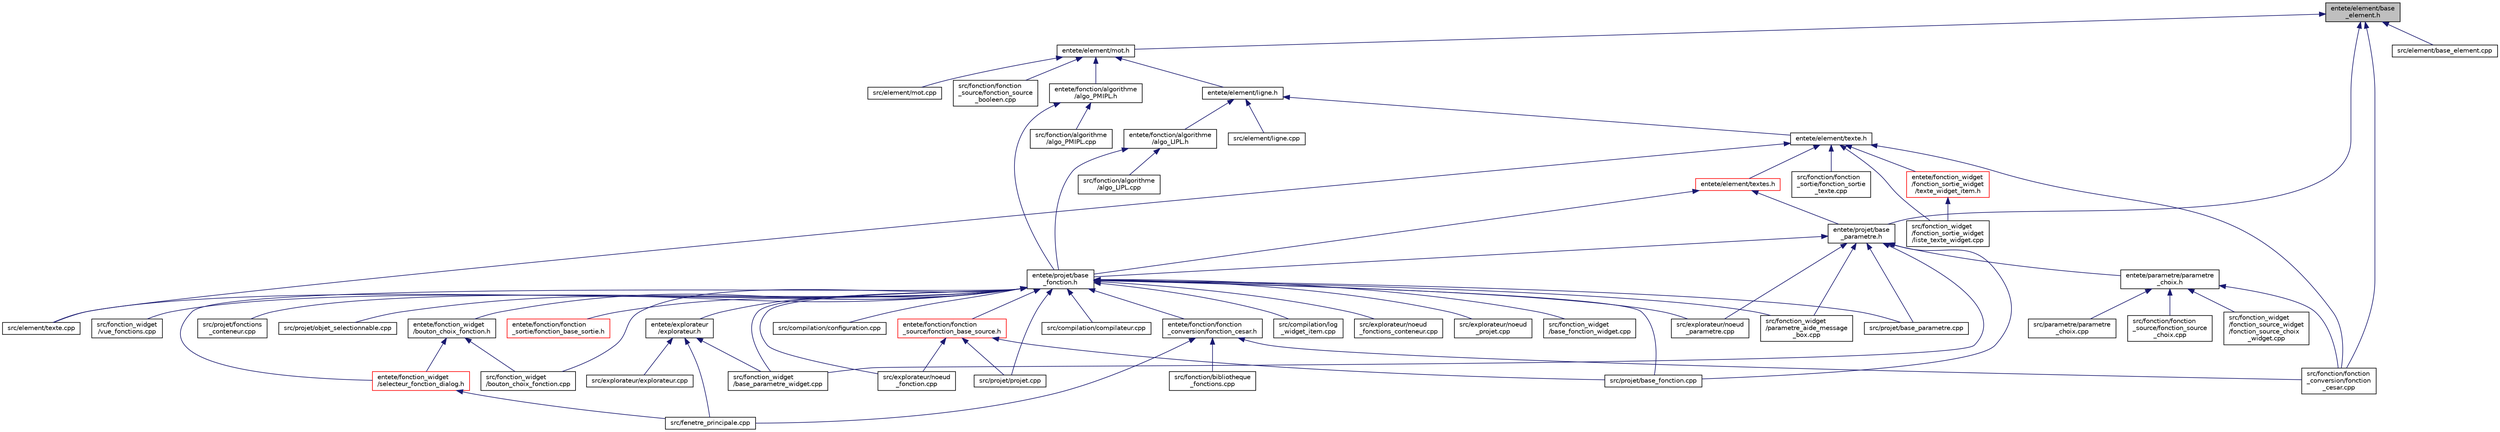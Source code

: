 digraph "entete/element/base_element.h"
{
  edge [fontname="Helvetica",fontsize="10",labelfontname="Helvetica",labelfontsize="10"];
  node [fontname="Helvetica",fontsize="10",shape=record];
  Node3 [label="entete/element/base\l_element.h",height=0.2,width=0.4,color="black", fillcolor="grey75", style="filled", fontcolor="black"];
  Node3 -> Node4 [dir="back",color="midnightblue",fontsize="10",style="solid",fontname="Helvetica"];
  Node4 [label="entete/element/mot.h",height=0.2,width=0.4,color="black", fillcolor="white", style="filled",URL="$mot_8h.html"];
  Node4 -> Node5 [dir="back",color="midnightblue",fontsize="10",style="solid",fontname="Helvetica"];
  Node5 [label="entete/element/ligne.h",height=0.2,width=0.4,color="black", fillcolor="white", style="filled",URL="$ligne_8h.html"];
  Node5 -> Node6 [dir="back",color="midnightblue",fontsize="10",style="solid",fontname="Helvetica"];
  Node6 [label="entete/element/texte.h",height=0.2,width=0.4,color="black", fillcolor="white", style="filled",URL="$texte_8h.html"];
  Node6 -> Node7 [dir="back",color="midnightblue",fontsize="10",style="solid",fontname="Helvetica"];
  Node7 [label="entete/element/textes.h",height=0.2,width=0.4,color="red", fillcolor="white", style="filled",URL="$textes_8h.html"];
  Node7 -> Node38 [dir="back",color="midnightblue",fontsize="10",style="solid",fontname="Helvetica"];
  Node38 [label="entete/projet/base\l_fonction.h",height=0.2,width=0.4,color="black", fillcolor="white", style="filled",URL="$base__fonction_8h.html",tooltip="Déclaration de la classe base_fonction. "];
  Node38 -> Node10 [dir="back",color="midnightblue",fontsize="10",style="solid",fontname="Helvetica"];
  Node10 [label="entete/explorateur\l/explorateur.h",height=0.2,width=0.4,color="black", fillcolor="white", style="filled",URL="$explorateur_8h.html"];
  Node10 -> Node11 [dir="back",color="midnightblue",fontsize="10",style="solid",fontname="Helvetica"];
  Node11 [label="src/explorateur/explorateur.cpp",height=0.2,width=0.4,color="black", fillcolor="white", style="filled",URL="$explorateur_8cpp.html"];
  Node10 -> Node12 [dir="back",color="midnightblue",fontsize="10",style="solid",fontname="Helvetica"];
  Node12 [label="src/fenetre_principale.cpp",height=0.2,width=0.4,color="black", fillcolor="white", style="filled",URL="$fenetre__principale_8cpp.html",tooltip="Implémentation de la classe fenetre_principale. "];
  Node10 -> Node13 [dir="back",color="midnightblue",fontsize="10",style="solid",fontname="Helvetica"];
  Node13 [label="src/fonction_widget\l/base_parametre_widget.cpp",height=0.2,width=0.4,color="black", fillcolor="white", style="filled",URL="$base__parametre__widget_8cpp.html"];
  Node38 -> Node39 [dir="back",color="midnightblue",fontsize="10",style="solid",fontname="Helvetica"];
  Node39 [label="entete/fonction/fonction\l_conversion/fonction_cesar.h",height=0.2,width=0.4,color="black", fillcolor="white", style="filled",URL="$fonction__cesar_8h.html"];
  Node39 -> Node12 [dir="back",color="midnightblue",fontsize="10",style="solid",fontname="Helvetica"];
  Node39 -> Node40 [dir="back",color="midnightblue",fontsize="10",style="solid",fontname="Helvetica"];
  Node40 [label="src/fonction/bibliotheque\l_fonctions.cpp",height=0.2,width=0.4,color="black", fillcolor="white", style="filled",URL="$bibliotheque__fonctions_8cpp.html"];
  Node39 -> Node19 [dir="back",color="midnightblue",fontsize="10",style="solid",fontname="Helvetica"];
  Node19 [label="src/fonction/fonction\l_conversion/fonction\l_cesar.cpp",height=0.2,width=0.4,color="black", fillcolor="white", style="filled",URL="$fonction__cesar_8cpp.html"];
  Node38 -> Node41 [dir="back",color="midnightblue",fontsize="10",style="solid",fontname="Helvetica"];
  Node41 [label="entete/fonction/fonction\l_sortie/fonction_base_sortie.h",height=0.2,width=0.4,color="red", fillcolor="white", style="filled",URL="$fonction__base__sortie_8h.html"];
  Node38 -> Node44 [dir="back",color="midnightblue",fontsize="10",style="solid",fontname="Helvetica"];
  Node44 [label="entete/fonction/fonction\l_source/fonction_base_source.h",height=0.2,width=0.4,color="red", fillcolor="white", style="filled",URL="$fonction__base__source_8h.html"];
  Node44 -> Node16 [dir="back",color="midnightblue",fontsize="10",style="solid",fontname="Helvetica"];
  Node16 [label="src/explorateur/noeud\l_fonction.cpp",height=0.2,width=0.4,color="black", fillcolor="white", style="filled",URL="$noeud__fonction_8cpp.html"];
  Node44 -> Node22 [dir="back",color="midnightblue",fontsize="10",style="solid",fontname="Helvetica"];
  Node22 [label="src/projet/base_fonction.cpp",height=0.2,width=0.4,color="black", fillcolor="white", style="filled",URL="$base__fonction_8cpp.html"];
  Node44 -> Node24 [dir="back",color="midnightblue",fontsize="10",style="solid",fontname="Helvetica"];
  Node24 [label="src/projet/projet.cpp",height=0.2,width=0.4,color="black", fillcolor="white", style="filled",URL="$projet_8cpp.html"];
  Node38 -> Node58 [dir="back",color="midnightblue",fontsize="10",style="solid",fontname="Helvetica"];
  Node58 [label="entete/fonction_widget\l/bouton_choix_fonction.h",height=0.2,width=0.4,color="black", fillcolor="white", style="filled",URL="$bouton__choix__fonction_8h.html"];
  Node58 -> Node59 [dir="back",color="midnightblue",fontsize="10",style="solid",fontname="Helvetica"];
  Node59 [label="entete/fonction_widget\l/selecteur_fonction_dialog.h",height=0.2,width=0.4,color="red", fillcolor="white", style="filled",URL="$selecteur__fonction__dialog_8h.html"];
  Node59 -> Node12 [dir="back",color="midnightblue",fontsize="10",style="solid",fontname="Helvetica"];
  Node58 -> Node61 [dir="back",color="midnightblue",fontsize="10",style="solid",fontname="Helvetica"];
  Node61 [label="src/fonction_widget\l/bouton_choix_fonction.cpp",height=0.2,width=0.4,color="black", fillcolor="white", style="filled",URL="$bouton__choix__fonction_8cpp.html"];
  Node38 -> Node59 [dir="back",color="midnightblue",fontsize="10",style="solid",fontname="Helvetica"];
  Node38 -> Node15 [dir="back",color="midnightblue",fontsize="10",style="solid",fontname="Helvetica"];
  Node15 [label="src/compilation/compilateur.cpp",height=0.2,width=0.4,color="black", fillcolor="white", style="filled",URL="$compilateur_8cpp.html",tooltip="Fichier d&#39;implémentation de la classe compilateur. "];
  Node38 -> Node62 [dir="back",color="midnightblue",fontsize="10",style="solid",fontname="Helvetica"];
  Node62 [label="src/compilation/configuration.cpp",height=0.2,width=0.4,color="black", fillcolor="white", style="filled",URL="$configuration_8cpp.html",tooltip="Fichier d&#39;implémentation de la class configuration. "];
  Node38 -> Node63 [dir="back",color="midnightblue",fontsize="10",style="solid",fontname="Helvetica"];
  Node63 [label="src/compilation/log\l_widget_item.cpp",height=0.2,width=0.4,color="black", fillcolor="white", style="filled",URL="$log__widget__item_8cpp.html"];
  Node38 -> Node64 [dir="back",color="midnightblue",fontsize="10",style="solid",fontname="Helvetica"];
  Node64 [label="src/element/texte.cpp",height=0.2,width=0.4,color="black", fillcolor="white", style="filled",URL="$texte_8cpp.html"];
  Node38 -> Node16 [dir="back",color="midnightblue",fontsize="10",style="solid",fontname="Helvetica"];
  Node38 -> Node27 [dir="back",color="midnightblue",fontsize="10",style="solid",fontname="Helvetica"];
  Node27 [label="src/explorateur/noeud\l_fonctions_conteneur.cpp",height=0.2,width=0.4,color="black", fillcolor="white", style="filled",URL="$noeud__fonctions__conteneur_8cpp.html"];
  Node38 -> Node17 [dir="back",color="midnightblue",fontsize="10",style="solid",fontname="Helvetica"];
  Node17 [label="src/explorateur/noeud\l_parametre.cpp",height=0.2,width=0.4,color="black", fillcolor="white", style="filled",URL="$noeud__parametre_8cpp.html"];
  Node38 -> Node18 [dir="back",color="midnightblue",fontsize="10",style="solid",fontname="Helvetica"];
  Node18 [label="src/explorateur/noeud\l_projet.cpp",height=0.2,width=0.4,color="black", fillcolor="white", style="filled",URL="$noeud__projet_8cpp.html"];
  Node38 -> Node65 [dir="back",color="midnightblue",fontsize="10",style="solid",fontname="Helvetica"];
  Node65 [label="src/fonction_widget\l/base_fonction_widget.cpp",height=0.2,width=0.4,color="black", fillcolor="white", style="filled",URL="$base__fonction__widget_8cpp.html"];
  Node38 -> Node13 [dir="back",color="midnightblue",fontsize="10",style="solid",fontname="Helvetica"];
  Node38 -> Node61 [dir="back",color="midnightblue",fontsize="10",style="solid",fontname="Helvetica"];
  Node38 -> Node66 [dir="back",color="midnightblue",fontsize="10",style="solid",fontname="Helvetica"];
  Node66 [label="src/fonction_widget\l/parametre_aide_message\l_box.cpp",height=0.2,width=0.4,color="black", fillcolor="white", style="filled",URL="$parametre__aide__message__box_8cpp.html"];
  Node38 -> Node67 [dir="back",color="midnightblue",fontsize="10",style="solid",fontname="Helvetica"];
  Node67 [label="src/fonction_widget\l/vue_fonctions.cpp",height=0.2,width=0.4,color="black", fillcolor="white", style="filled",URL="$vue__fonctions_8cpp.html"];
  Node38 -> Node22 [dir="back",color="midnightblue",fontsize="10",style="solid",fontname="Helvetica"];
  Node38 -> Node23 [dir="back",color="midnightblue",fontsize="10",style="solid",fontname="Helvetica"];
  Node23 [label="src/projet/base_parametre.cpp",height=0.2,width=0.4,color="black", fillcolor="white", style="filled",URL="$base__parametre_8cpp.html"];
  Node38 -> Node68 [dir="back",color="midnightblue",fontsize="10",style="solid",fontname="Helvetica"];
  Node68 [label="src/projet/fonctions\l_conteneur.cpp",height=0.2,width=0.4,color="black", fillcolor="white", style="filled",URL="$fonctions__conteneur_8cpp.html"];
  Node38 -> Node69 [dir="back",color="midnightblue",fontsize="10",style="solid",fontname="Helvetica"];
  Node69 [label="src/projet/objet_selectionnable.cpp",height=0.2,width=0.4,color="black", fillcolor="white", style="filled",URL="$objet__selectionnable_8cpp.html"];
  Node38 -> Node24 [dir="back",color="midnightblue",fontsize="10",style="solid",fontname="Helvetica"];
  Node7 -> Node70 [dir="back",color="midnightblue",fontsize="10",style="solid",fontname="Helvetica"];
  Node70 [label="entete/projet/base\l_parametre.h",height=0.2,width=0.4,color="black", fillcolor="white", style="filled",URL="$base__parametre_8h.html"];
  Node70 -> Node38 [dir="back",color="midnightblue",fontsize="10",style="solid",fontname="Helvetica"];
  Node70 -> Node71 [dir="back",color="midnightblue",fontsize="10",style="solid",fontname="Helvetica"];
  Node71 [label="entete/parametre/parametre\l_choix.h",height=0.2,width=0.4,color="black", fillcolor="white", style="filled",URL="$parametre__choix_8h.html"];
  Node71 -> Node19 [dir="back",color="midnightblue",fontsize="10",style="solid",fontname="Helvetica"];
  Node71 -> Node33 [dir="back",color="midnightblue",fontsize="10",style="solid",fontname="Helvetica"];
  Node33 [label="src/fonction/fonction\l_source/fonction_source\l_choix.cpp",height=0.2,width=0.4,color="black", fillcolor="white", style="filled",URL="$fonction__source__choix_8cpp.html"];
  Node71 -> Node50 [dir="back",color="midnightblue",fontsize="10",style="solid",fontname="Helvetica"];
  Node50 [label="src/fonction_widget\l/fonction_source_widget\l/fonction_source_choix\l_widget.cpp",height=0.2,width=0.4,color="black", fillcolor="white", style="filled",URL="$fonction__source__choix__widget_8cpp.html"];
  Node71 -> Node72 [dir="back",color="midnightblue",fontsize="10",style="solid",fontname="Helvetica"];
  Node72 [label="src/parametre/parametre\l_choix.cpp",height=0.2,width=0.4,color="black", fillcolor="white", style="filled",URL="$parametre__choix_8cpp.html"];
  Node70 -> Node17 [dir="back",color="midnightblue",fontsize="10",style="solid",fontname="Helvetica"];
  Node70 -> Node13 [dir="back",color="midnightblue",fontsize="10",style="solid",fontname="Helvetica"];
  Node70 -> Node66 [dir="back",color="midnightblue",fontsize="10",style="solid",fontname="Helvetica"];
  Node70 -> Node22 [dir="back",color="midnightblue",fontsize="10",style="solid",fontname="Helvetica"];
  Node70 -> Node23 [dir="back",color="midnightblue",fontsize="10",style="solid",fontname="Helvetica"];
  Node6 -> Node75 [dir="back",color="midnightblue",fontsize="10",style="solid",fontname="Helvetica"];
  Node75 [label="entete/fonction_widget\l/fonction_sortie_widget\l/texte_widget_item.h",height=0.2,width=0.4,color="red", fillcolor="white", style="filled",URL="$texte__widget__item_8h.html"];
  Node75 -> Node76 [dir="back",color="midnightblue",fontsize="10",style="solid",fontname="Helvetica"];
  Node76 [label="src/fonction_widget\l/fonction_sortie_widget\l/liste_texte_widget.cpp",height=0.2,width=0.4,color="black", fillcolor="white", style="filled",URL="$liste__texte__widget_8cpp.html"];
  Node6 -> Node64 [dir="back",color="midnightblue",fontsize="10",style="solid",fontname="Helvetica"];
  Node6 -> Node19 [dir="back",color="midnightblue",fontsize="10",style="solid",fontname="Helvetica"];
  Node6 -> Node30 [dir="back",color="midnightblue",fontsize="10",style="solid",fontname="Helvetica"];
  Node30 [label="src/fonction/fonction\l_sortie/fonction_sortie\l_texte.cpp",height=0.2,width=0.4,color="black", fillcolor="white", style="filled",URL="$fonction__sortie__texte_8cpp.html"];
  Node6 -> Node76 [dir="back",color="midnightblue",fontsize="10",style="solid",fontname="Helvetica"];
  Node5 -> Node78 [dir="back",color="midnightblue",fontsize="10",style="solid",fontname="Helvetica"];
  Node78 [label="entete/fonction/algorithme\l/algo_LIPL.h",height=0.2,width=0.4,color="black", fillcolor="white", style="filled",URL="$algo___l_i_p_l_8h.html"];
  Node78 -> Node38 [dir="back",color="midnightblue",fontsize="10",style="solid",fontname="Helvetica"];
  Node78 -> Node79 [dir="back",color="midnightblue",fontsize="10",style="solid",fontname="Helvetica"];
  Node79 [label="src/fonction/algorithme\l/algo_LIPL.cpp",height=0.2,width=0.4,color="black", fillcolor="white", style="filled",URL="$algo___l_i_p_l_8cpp.html"];
  Node5 -> Node80 [dir="back",color="midnightblue",fontsize="10",style="solid",fontname="Helvetica"];
  Node80 [label="src/element/ligne.cpp",height=0.2,width=0.4,color="black", fillcolor="white", style="filled",URL="$ligne_8cpp.html"];
  Node4 -> Node81 [dir="back",color="midnightblue",fontsize="10",style="solid",fontname="Helvetica"];
  Node81 [label="entete/fonction/algorithme\l/algo_PMIPL.h",height=0.2,width=0.4,color="black", fillcolor="white", style="filled",URL="$algo___p_m_i_p_l_8h.html"];
  Node81 -> Node38 [dir="back",color="midnightblue",fontsize="10",style="solid",fontname="Helvetica"];
  Node81 -> Node82 [dir="back",color="midnightblue",fontsize="10",style="solid",fontname="Helvetica"];
  Node82 [label="src/fonction/algorithme\l/algo_PMIPL.cpp",height=0.2,width=0.4,color="black", fillcolor="white", style="filled",URL="$algo___p_m_i_p_l_8cpp.html"];
  Node4 -> Node83 [dir="back",color="midnightblue",fontsize="10",style="solid",fontname="Helvetica"];
  Node83 [label="src/element/mot.cpp",height=0.2,width=0.4,color="black", fillcolor="white", style="filled",URL="$mot_8cpp.html"];
  Node4 -> Node31 [dir="back",color="midnightblue",fontsize="10",style="solid",fontname="Helvetica"];
  Node31 [label="src/fonction/fonction\l_source/fonction_source\l_booleen.cpp",height=0.2,width=0.4,color="black", fillcolor="white", style="filled",URL="$fonction__source__booleen_8cpp.html"];
  Node3 -> Node70 [dir="back",color="midnightblue",fontsize="10",style="solid",fontname="Helvetica"];
  Node3 -> Node84 [dir="back",color="midnightblue",fontsize="10",style="solid",fontname="Helvetica"];
  Node84 [label="src/element/base_element.cpp",height=0.2,width=0.4,color="black", fillcolor="white", style="filled",URL="$base__element_8cpp.html"];
  Node3 -> Node19 [dir="back",color="midnightblue",fontsize="10",style="solid",fontname="Helvetica"];
}
